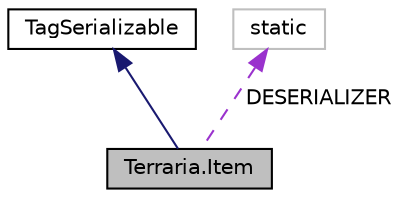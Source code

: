 digraph "Terraria.Item"
{
  edge [fontname="Helvetica",fontsize="10",labelfontname="Helvetica",labelfontsize="10"];
  node [fontname="Helvetica",fontsize="10",shape=record];
  Node2 [label="Terraria.Item",height=0.2,width=0.4,color="black", fillcolor="grey75", style="filled", fontcolor="black"];
  Node3 -> Node2 [dir="back",color="midnightblue",fontsize="10",style="solid",fontname="Helvetica"];
  Node3 [label="TagSerializable",height=0.2,width=0.4,color="black", fillcolor="white", style="filled",URL="$interface_terraria_1_1_mod_loader_1_1_i_o_1_1_tag_serializable.html"];
  Node4 -> Node2 [dir="back",color="darkorchid3",fontsize="10",style="dashed",label=" DESERIALIZER" ,fontname="Helvetica"];
  Node4 [label="static",height=0.2,width=0.4,color="grey75", fillcolor="white", style="filled"];
}
